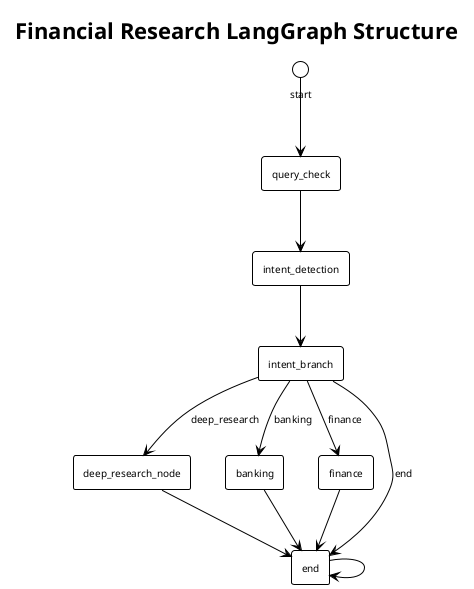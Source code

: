 @startuml FinancialResearchGraph
!theme plain
skinparam backgroundColor white
skinparam defaultFontName Arial
skinparam defaultFontSize 10

title Financial Research LangGraph Structure

rectangle "query_check" as querycheck
rectangle "intent_detection" as intentdetection
rectangle "intent_branch" as intentbranch
rectangle "deep_research_node" as deepresearchnode
rectangle "banking" as banking
rectangle "finance" as finance
rectangle "end" as end

deepresearchnode --> end
intentdetection --> intentbranch
finance --> end
start --> querycheck
end --> end
querycheck --> intentdetection
banking --> end
intentbranch --> deepresearchnode : deep_research
intentbranch --> banking : banking
intentbranch --> finance : finance
intentbranch --> end : end
@enduml